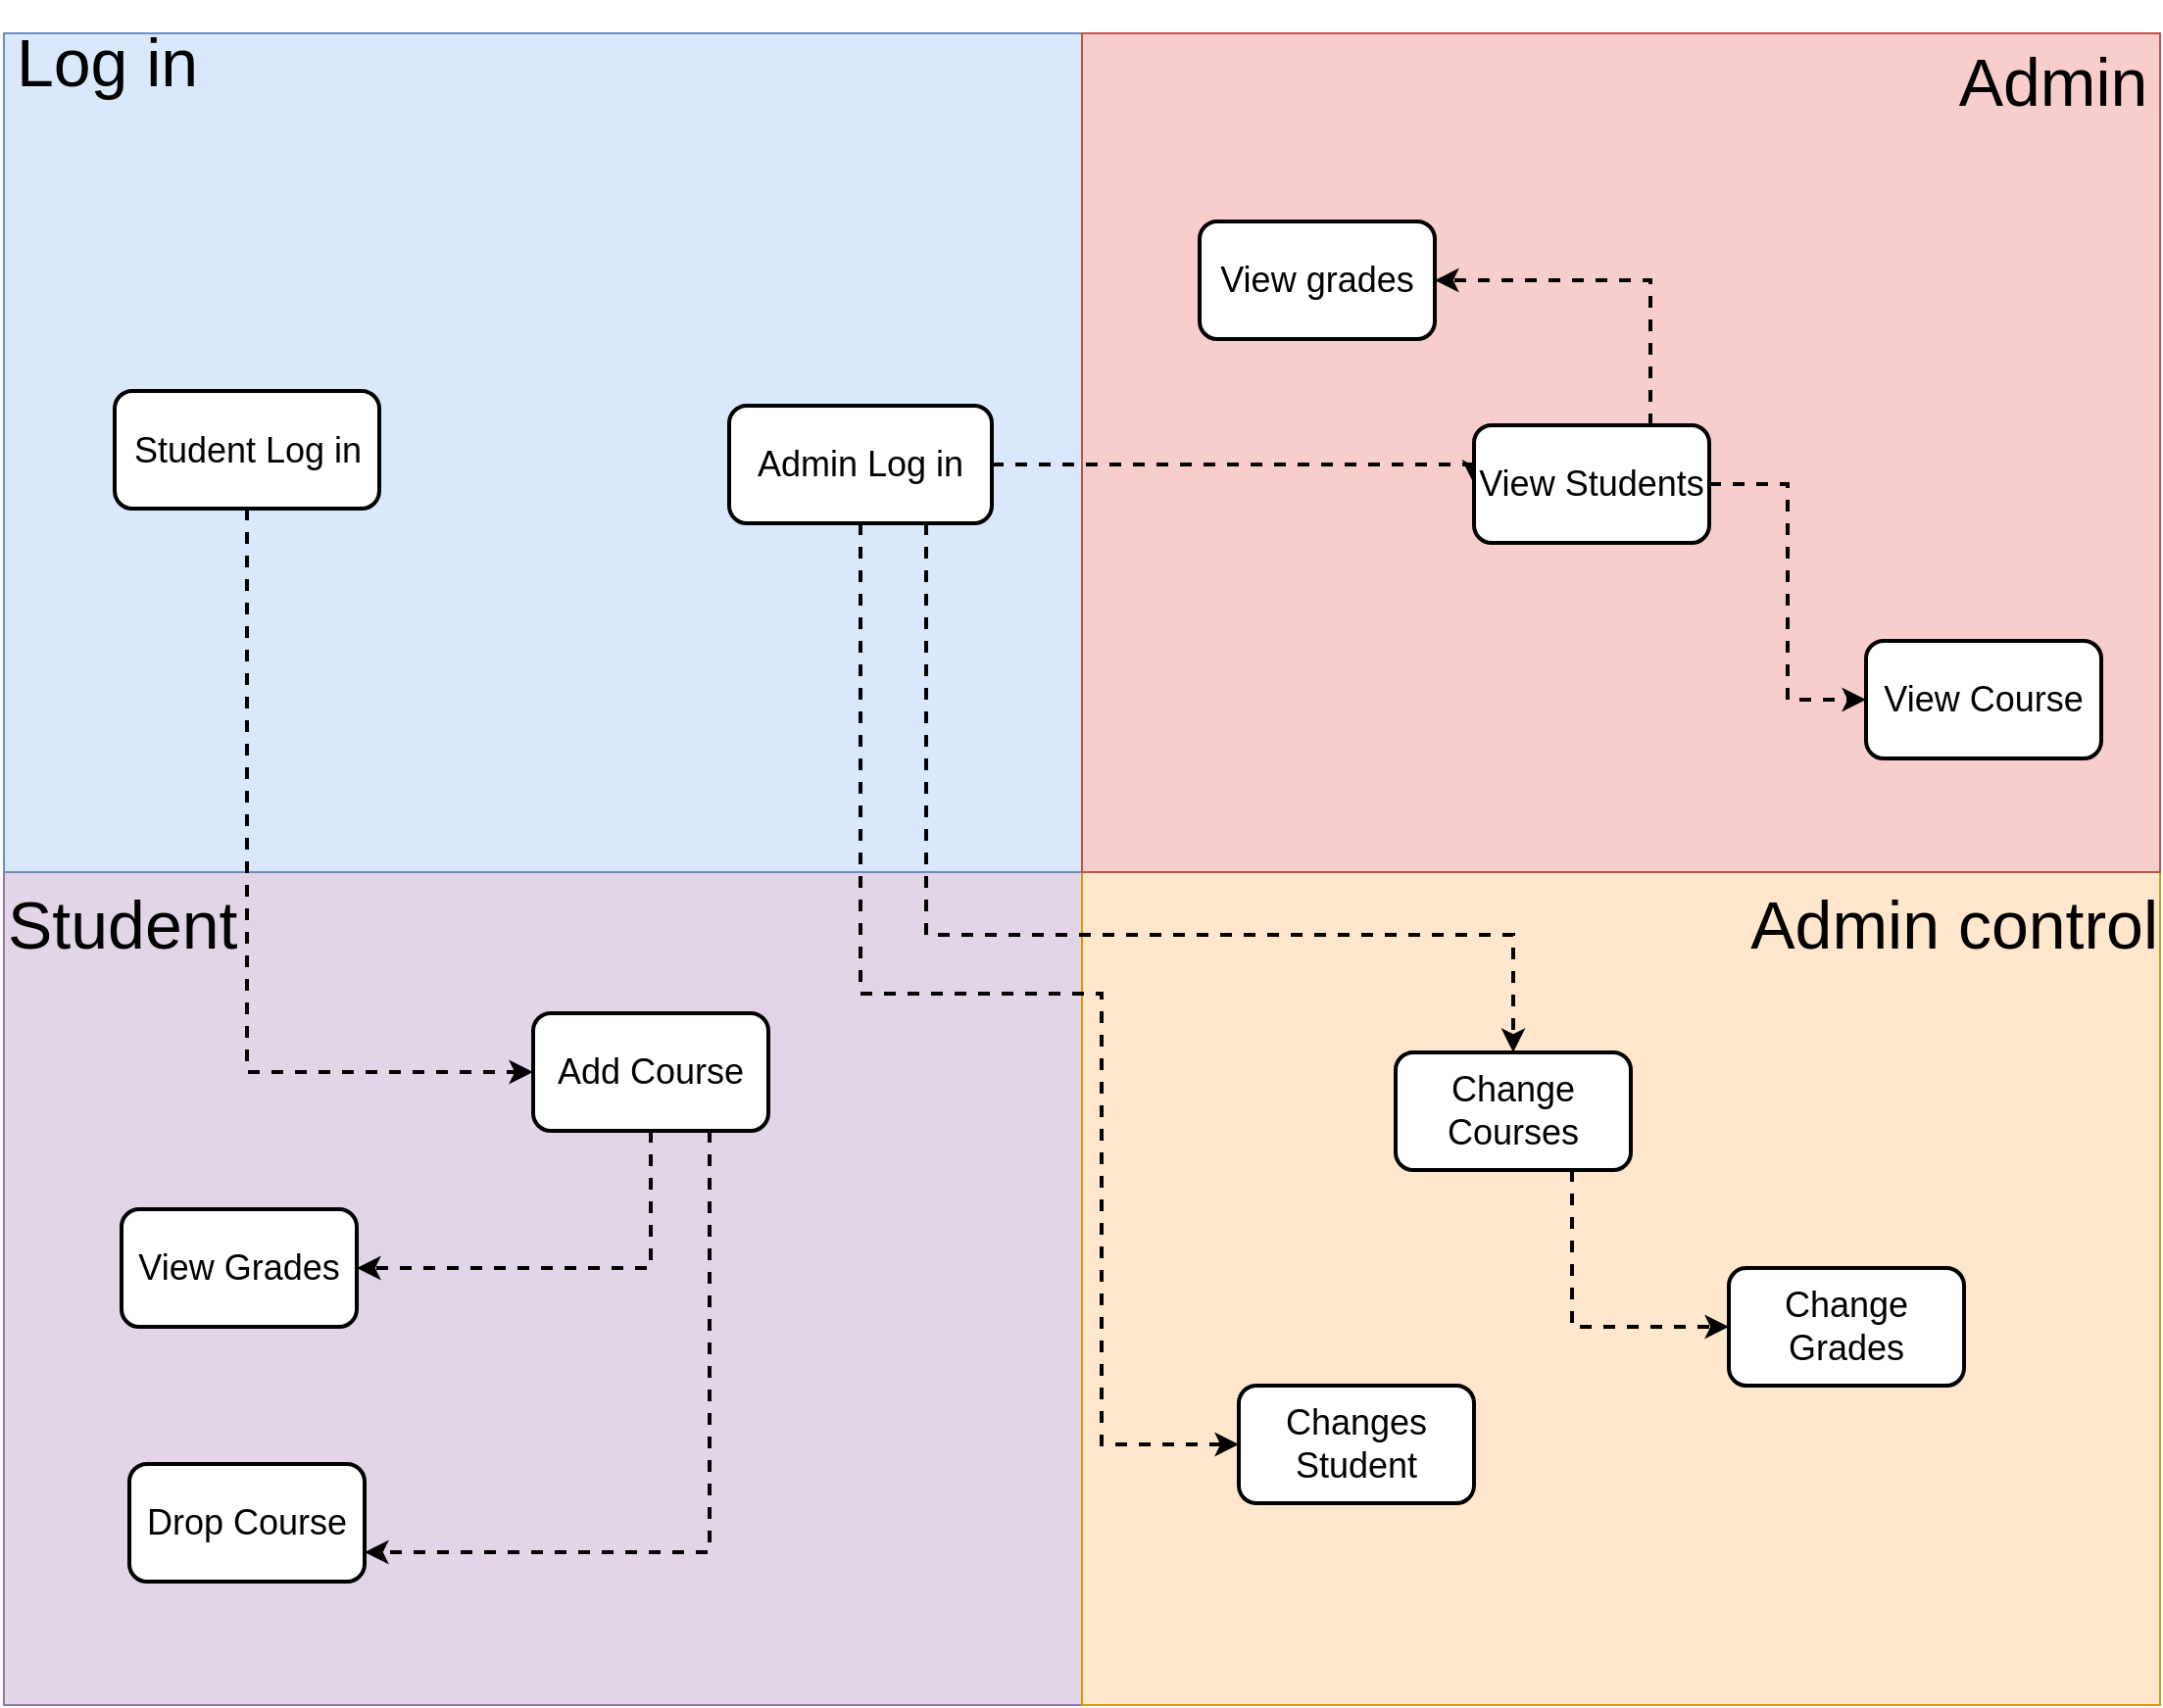 <mxfile version="10.7.9" type="github"><diagram id="Ck8JLMK5I6tJhW_Y5wRj" name="Page-1"><mxGraphModel dx="2870" dy="1823" grid="1" gridSize="10" guides="0" tooltips="1" connect="1" arrows="1" fold="1" page="1" pageScale="1" pageWidth="1100" pageHeight="850" background="none" math="0" shadow="0"><root><mxCell id="0"/><mxCell id="1" parent="0"/><mxCell id="Rv3YuVGXOYtl_Yeqx8Hh-10" value="&lt;div style=&quot;text-align: center&quot;&gt;&lt;br&gt;&lt;/div&gt;" style="rounded=0;whiteSpace=wrap;html=1;labelPosition=left;verticalLabelPosition=top;align=right;verticalAlign=bottom;horizontal=1;fillColor=#e1d5e7;strokeColor=#9673a6;" vertex="1" parent="1"><mxGeometry y="425" width="550" height="428" as="geometry"/></mxCell><mxCell id="Rv3YuVGXOYtl_Yeqx8Hh-11" value="&lt;div style=&quot;text-align: center&quot;&gt;&lt;br&gt;&lt;/div&gt;" style="rounded=0;whiteSpace=wrap;html=1;labelPosition=left;verticalLabelPosition=top;align=right;verticalAlign=bottom;horizontal=1;fillColor=#ffe6cc;strokeColor=#d79b00;" vertex="1" parent="1"><mxGeometry x="550" y="425" width="550" height="428" as="geometry"/></mxCell><mxCell id="nTk-MhMXQdNnjNCnW-pE-1" value="&lt;div style=&quot;text-align: center&quot;&gt;&lt;br&gt;&lt;/div&gt;" style="rounded=0;whiteSpace=wrap;html=1;labelPosition=left;verticalLabelPosition=top;align=right;verticalAlign=bottom;horizontal=1;fillColor=#dae8fc;strokeColor=#6c8ebf;" vertex="1" parent="1"><mxGeometry width="550" height="428" as="geometry"/></mxCell><mxCell id="Rv3YuVGXOYtl_Yeqx8Hh-12" value="&lt;div style=&quot;text-align: center&quot;&gt;&lt;br&gt;&lt;/div&gt;" style="rounded=0;whiteSpace=wrap;html=1;labelPosition=left;verticalLabelPosition=top;align=right;verticalAlign=bottom;horizontal=1;fillColor=#f8cecc;strokeColor=#b85450;" vertex="1" parent="1"><mxGeometry x="550" width="550" height="428" as="geometry"/></mxCell><mxCell id="Rv3YuVGXOYtl_Yeqx8Hh-2" value="&lt;div style=&quot;text-align: center; font-size: 34px;&quot;&gt;&lt;span style=&quot;font-size: 34px;&quot;&gt;Log in&amp;nbsp;&lt;/span&gt;&lt;/div&gt;" style="text;html=1;resizable=0;autosize=1;align=center;verticalAlign=middle;points=[];fillColor=none;strokeColor=none;rounded=0;dashed=1;fontSize=34;labelPosition=center;verticalLabelPosition=middle;" vertex="1" parent="1"><mxGeometry x="32.5" y="6" width="48" height="18" as="geometry"/></mxCell><mxCell id="Rv3YuVGXOYtl_Yeqx8Hh-56" style="edgeStyle=orthogonalEdgeStyle;rounded=0;orthogonalLoop=1;jettySize=auto;html=1;exitX=1;exitY=0.5;exitDx=0;exitDy=0;entryX=0;entryY=0.5;entryDx=0;entryDy=0;dashed=1;strokeWidth=2;fontSize=18;" edge="1" parent="1" source="Rv3YuVGXOYtl_Yeqx8Hh-4" target="Rv3YuVGXOYtl_Yeqx8Hh-30"><mxGeometry relative="1" as="geometry"><Array as="points"><mxPoint x="750" y="220"/></Array></mxGeometry></mxCell><mxCell id="Rv3YuVGXOYtl_Yeqx8Hh-63" style="edgeStyle=orthogonalEdgeStyle;rounded=0;orthogonalLoop=1;jettySize=auto;html=1;exitX=0.5;exitY=1;exitDx=0;exitDy=0;entryX=0;entryY=0.5;entryDx=0;entryDy=0;dashed=1;strokeWidth=2;fontSize=18;" edge="1" parent="1" source="Rv3YuVGXOYtl_Yeqx8Hh-4" target="Rv3YuVGXOYtl_Yeqx8Hh-31"><mxGeometry relative="1" as="geometry"><Array as="points"><mxPoint x="437" y="490"/><mxPoint x="560" y="490"/><mxPoint x="560" y="720"/></Array></mxGeometry></mxCell><mxCell id="Rv3YuVGXOYtl_Yeqx8Hh-64" style="edgeStyle=orthogonalEdgeStyle;rounded=0;orthogonalLoop=1;jettySize=auto;html=1;exitX=0.75;exitY=1;exitDx=0;exitDy=0;entryX=0.5;entryY=0;entryDx=0;entryDy=0;dashed=1;strokeWidth=2;fontSize=18;" edge="1" parent="1" source="Rv3YuVGXOYtl_Yeqx8Hh-4" target="Rv3YuVGXOYtl_Yeqx8Hh-20"><mxGeometry relative="1" as="geometry"><Array as="points"><mxPoint x="470" y="460"/><mxPoint x="770" y="460"/></Array></mxGeometry></mxCell><mxCell id="Rv3YuVGXOYtl_Yeqx8Hh-4" value="Admin Log in" style="rounded=1;whiteSpace=wrap;html=1;strokeWidth=2;fontSize=18;align=center;" vertex="1" parent="1"><mxGeometry x="370" y="190" width="134" height="60" as="geometry"/></mxCell><mxCell id="Rv3YuVGXOYtl_Yeqx8Hh-50" style="edgeStyle=orthogonalEdgeStyle;rounded=0;orthogonalLoop=1;jettySize=auto;html=1;exitX=0.5;exitY=1;exitDx=0;exitDy=0;entryX=0;entryY=0.5;entryDx=0;entryDy=0;dashed=1;strokeWidth=2;fontSize=18;" edge="1" parent="1" source="Rv3YuVGXOYtl_Yeqx8Hh-6" target="Rv3YuVGXOYtl_Yeqx8Hh-22"><mxGeometry relative="1" as="geometry"/></mxCell><mxCell id="Rv3YuVGXOYtl_Yeqx8Hh-6" value="Student Log in" style="rounded=1;whiteSpace=wrap;html=1;strokeWidth=2;fontSize=18;align=center;" vertex="1" parent="1"><mxGeometry x="56.5" y="182.5" width="135" height="60" as="geometry"/></mxCell><mxCell id="Rv3YuVGXOYtl_Yeqx8Hh-15" value="&lt;div style=&quot;text-align: center ; font-size: 34px&quot;&gt;Admin&lt;/div&gt;" style="text;html=1;resizable=0;autosize=1;align=center;verticalAlign=middle;points=[];fillColor=none;strokeColor=none;rounded=0;dashed=1;fontSize=34;labelPosition=center;verticalLabelPosition=middle;" vertex="1" parent="1"><mxGeometry x="990" width="110" height="50" as="geometry"/></mxCell><mxCell id="Rv3YuVGXOYtl_Yeqx8Hh-16" value="&lt;div style=&quot;text-align: center ; font-size: 34px&quot;&gt;&lt;span style=&quot;font-size: 34px&quot;&gt;Student&lt;/span&gt;&lt;/div&gt;" style="text;html=1;resizable=0;autosize=1;align=left;verticalAlign=middle;points=[];fillColor=none;strokeColor=none;rounded=0;dashed=1;fontSize=34;labelPosition=center;verticalLabelPosition=middle;" vertex="1" parent="1"><mxGeometry y="430" width="130" height="50" as="geometry"/></mxCell><mxCell id="Rv3YuVGXOYtl_Yeqx8Hh-17" value="&lt;div style=&quot;text-align: left ; font-size: 34px&quot;&gt;&lt;span style=&quot;font-size: 34px&quot;&gt;Admin control&lt;/span&gt;&lt;/div&gt;" style="text;html=1;resizable=0;autosize=1;align=right;verticalAlign=middle;points=[];fillColor=none;strokeColor=none;rounded=0;dashed=1;fontSize=34;labelPosition=center;verticalLabelPosition=middle;" vertex="1" parent="1"><mxGeometry x="880" y="430" width="220" height="50" as="geometry"/></mxCell><mxCell id="Rv3YuVGXOYtl_Yeqx8Hh-19" value="Change Grades" style="rounded=1;whiteSpace=wrap;html=1;strokeWidth=2;fontSize=18;align=center;" vertex="1" parent="1"><mxGeometry x="880" y="630" width="120" height="60" as="geometry"/></mxCell><mxCell id="Rv3YuVGXOYtl_Yeqx8Hh-59" style="edgeStyle=orthogonalEdgeStyle;rounded=0;orthogonalLoop=1;jettySize=auto;html=1;exitX=0.75;exitY=1;exitDx=0;exitDy=0;entryX=0;entryY=0.5;entryDx=0;entryDy=0;dashed=1;strokeWidth=2;fontSize=18;" edge="1" parent="1" source="Rv3YuVGXOYtl_Yeqx8Hh-20" target="Rv3YuVGXOYtl_Yeqx8Hh-19"><mxGeometry relative="1" as="geometry"/></mxCell><mxCell id="Rv3YuVGXOYtl_Yeqx8Hh-20" value="Change Courses&lt;br&gt;" style="rounded=1;whiteSpace=wrap;html=1;strokeWidth=2;fontSize=18;align=center;" vertex="1" parent="1"><mxGeometry x="710" y="520" width="120" height="60" as="geometry"/></mxCell><mxCell id="Rv3YuVGXOYtl_Yeqx8Hh-48" style="edgeStyle=orthogonalEdgeStyle;rounded=0;orthogonalLoop=1;jettySize=auto;html=1;exitX=0.75;exitY=1;exitDx=0;exitDy=0;entryX=1;entryY=0.75;entryDx=0;entryDy=0;dashed=1;strokeWidth=2;fontSize=18;" edge="1" parent="1" source="Rv3YuVGXOYtl_Yeqx8Hh-22" target="Rv3YuVGXOYtl_Yeqx8Hh-24"><mxGeometry relative="1" as="geometry"/></mxCell><mxCell id="Rv3YuVGXOYtl_Yeqx8Hh-49" style="edgeStyle=orthogonalEdgeStyle;rounded=0;orthogonalLoop=1;jettySize=auto;html=1;exitX=0.5;exitY=1;exitDx=0;exitDy=0;entryX=1;entryY=0.5;entryDx=0;entryDy=0;dashed=1;strokeWidth=2;fontSize=18;" edge="1" parent="1" source="Rv3YuVGXOYtl_Yeqx8Hh-22" target="Rv3YuVGXOYtl_Yeqx8Hh-25"><mxGeometry relative="1" as="geometry"/></mxCell><mxCell id="Rv3YuVGXOYtl_Yeqx8Hh-22" value="Add Course" style="rounded=1;whiteSpace=wrap;html=1;strokeWidth=2;fontSize=18;align=center;" vertex="1" parent="1"><mxGeometry x="270" y="500" width="120" height="60" as="geometry"/></mxCell><mxCell id="Rv3YuVGXOYtl_Yeqx8Hh-24" value="Drop Course" style="rounded=1;whiteSpace=wrap;html=1;strokeWidth=2;fontSize=18;align=center;" vertex="1" parent="1"><mxGeometry x="64" y="730" width="120" height="60" as="geometry"/></mxCell><mxCell id="Rv3YuVGXOYtl_Yeqx8Hh-25" value="View Grades" style="rounded=1;whiteSpace=wrap;html=1;strokeWidth=2;fontSize=18;align=center;" vertex="1" parent="1"><mxGeometry x="60" y="600" width="120" height="60" as="geometry"/></mxCell><mxCell id="Rv3YuVGXOYtl_Yeqx8Hh-27" value="View grades" style="rounded=1;whiteSpace=wrap;html=1;strokeWidth=2;fontSize=18;align=center;" vertex="1" parent="1"><mxGeometry x="610" y="96" width="120" height="60" as="geometry"/></mxCell><mxCell id="Rv3YuVGXOYtl_Yeqx8Hh-29" value="View Course" style="rounded=1;whiteSpace=wrap;html=1;strokeWidth=2;fontSize=18;align=center;" vertex="1" parent="1"><mxGeometry x="950" y="310" width="120" height="60" as="geometry"/></mxCell><mxCell id="Rv3YuVGXOYtl_Yeqx8Hh-45" style="edgeStyle=orthogonalEdgeStyle;rounded=0;orthogonalLoop=1;jettySize=auto;html=1;exitX=0.75;exitY=0;exitDx=0;exitDy=0;entryX=1;entryY=0.5;entryDx=0;entryDy=0;dashed=1;strokeWidth=2;fontSize=18;" edge="1" parent="1" source="Rv3YuVGXOYtl_Yeqx8Hh-30" target="Rv3YuVGXOYtl_Yeqx8Hh-27"><mxGeometry relative="1" as="geometry"/></mxCell><mxCell id="Rv3YuVGXOYtl_Yeqx8Hh-46" style="edgeStyle=orthogonalEdgeStyle;rounded=0;orthogonalLoop=1;jettySize=auto;html=1;exitX=1;exitY=0.5;exitDx=0;exitDy=0;entryX=0;entryY=0.5;entryDx=0;entryDy=0;dashed=1;strokeWidth=2;fontSize=18;" edge="1" parent="1" source="Rv3YuVGXOYtl_Yeqx8Hh-30" target="Rv3YuVGXOYtl_Yeqx8Hh-29"><mxGeometry relative="1" as="geometry"/></mxCell><mxCell id="Rv3YuVGXOYtl_Yeqx8Hh-30" value="View Students" style="rounded=1;whiteSpace=wrap;html=1;strokeWidth=2;fontSize=18;align=center;" vertex="1" parent="1"><mxGeometry x="750" y="200" width="120" height="60" as="geometry"/></mxCell><mxCell id="Rv3YuVGXOYtl_Yeqx8Hh-31" value="Changes Student" style="rounded=1;whiteSpace=wrap;html=1;strokeWidth=2;fontSize=18;align=center;" vertex="1" parent="1"><mxGeometry x="630" y="690" width="120" height="60" as="geometry"/></mxCell></root></mxGraphModel></diagram></mxfile>